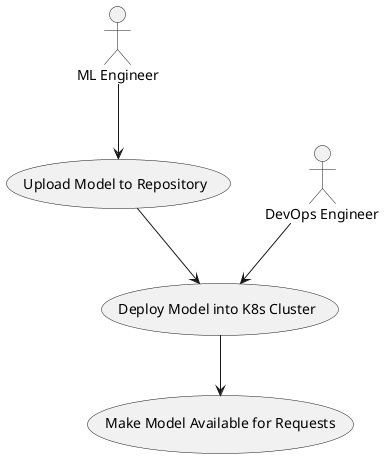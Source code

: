 @startuml
actor "ML Engineer" as mlengineer
actor "DevOps Engineer" as devops

usecase "Upload Model to Repository" as uc1
usecase "Deploy Model into K8s Cluster" as uc2
usecase "Make Model Available for Requests" as uc3

mlengineer --> uc1
uc1 --> uc2
uc2 --> uc3
devops --> uc2
@enduml
